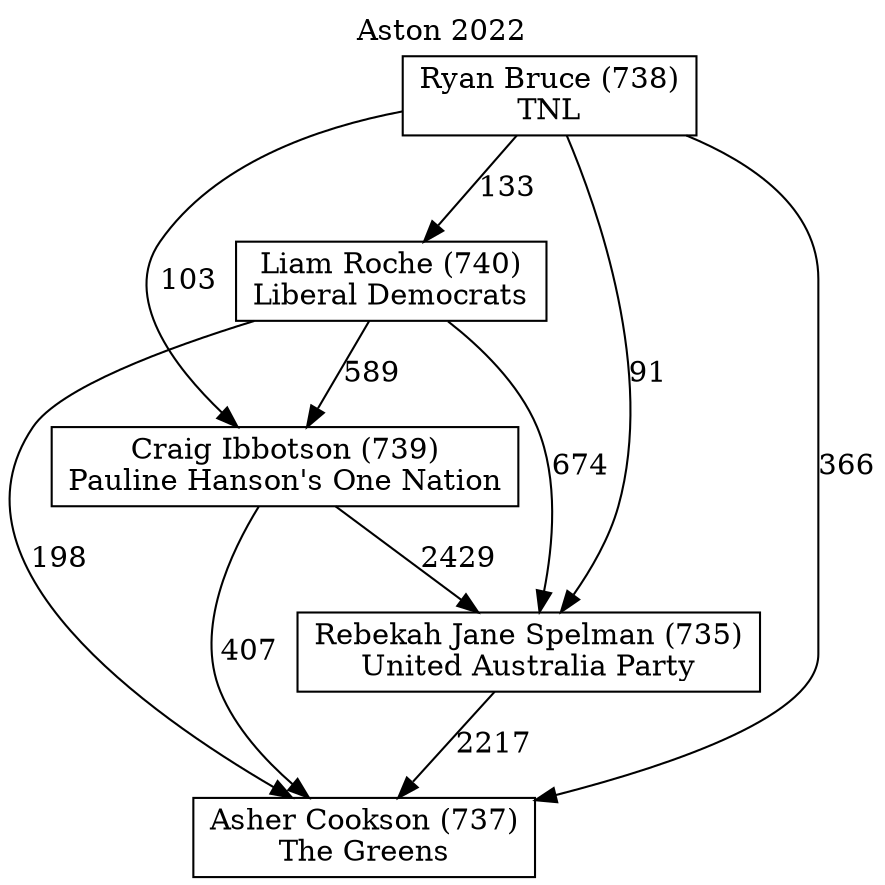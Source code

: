 // House preference flow
digraph "Asher Cookson (737)_Aston_2022" {
	graph [label="Aston 2022" labelloc=t mclimit=10]
	node [shape=box]
	"Asher Cookson (737)" [label="Asher Cookson (737)
The Greens"]
	"Craig Ibbotson (739)" [label="Craig Ibbotson (739)
Pauline Hanson's One Nation"]
	"Liam Roche (740)" [label="Liam Roche (740)
Liberal Democrats"]
	"Rebekah Jane Spelman (735)" [label="Rebekah Jane Spelman (735)
United Australia Party"]
	"Ryan Bruce (738)" [label="Ryan Bruce (738)
TNL"]
	"Craig Ibbotson (739)" -> "Asher Cookson (737)" [label=407]
	"Craig Ibbotson (739)" -> "Rebekah Jane Spelman (735)" [label=2429]
	"Liam Roche (740)" -> "Asher Cookson (737)" [label=198]
	"Liam Roche (740)" -> "Craig Ibbotson (739)" [label=589]
	"Liam Roche (740)" -> "Rebekah Jane Spelman (735)" [label=674]
	"Rebekah Jane Spelman (735)" -> "Asher Cookson (737)" [label=2217]
	"Ryan Bruce (738)" -> "Asher Cookson (737)" [label=366]
	"Ryan Bruce (738)" -> "Craig Ibbotson (739)" [label=103]
	"Ryan Bruce (738)" -> "Liam Roche (740)" [label=133]
	"Ryan Bruce (738)" -> "Rebekah Jane Spelman (735)" [label=91]
}
